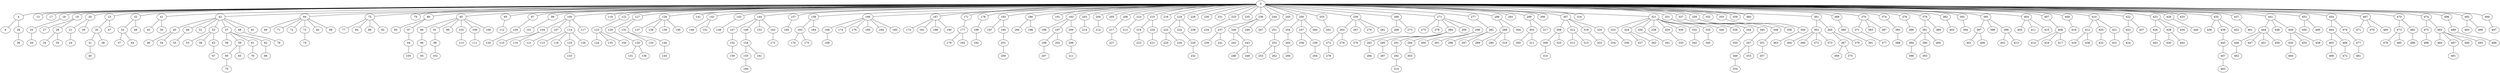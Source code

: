 graph {
    0 -- 4;
    0 -- 13;
    0 -- 17;
    0 -- 18;
    0 -- 19;
    0 -- 20;
    0 -- 23;
    0 -- 32;
    0 -- 41;
    0 -- 42;
    0 -- 64;
    0 -- 75;
    0 -- 79;
    0 -- 80;
    0 -- 85;
    0 -- 95;
    0 -- 97;
    0 -- 99;
    0 -- 100;
    0 -- 119;
    0 -- 122;
    0 -- 127;
    0 -- 128;
    0 -- 141;
    0 -- 142;
    0 -- 143;
    0 -- 144;
    0 -- 157;
    0 -- 158;
    0 -- 166;
    0 -- 167;
    0 -- 171;
    0 -- 178;
    0 -- 183;
    0 -- 186;
    0 -- 191;
    0 -- 193;
    0 -- 203;
    0 -- 204;
    0 -- 205;
    0 -- 208;
    0 -- 210;
    0 -- 215;
    0 -- 216;
    0 -- 218;
    0 -- 228;
    0 -- 230;
    0 -- 231;
    0 -- 233;
    0 -- 235;
    0 -- 236;
    0 -- 244;
    0 -- 245;
    0 -- 250;
    0 -- 255;
    0 -- 256;
    0 -- 268;
    0 -- 271;
    0 -- 277;
    0 -- 286;
    0 -- 293;
    0 -- 299;
    0 -- 306;
    0 -- 307;
    0 -- 316;
    0 -- 321;
    0 -- 331;
    0 -- 337;
    0 -- 339;
    0 -- 352;
    0 -- 355;
    0 -- 359;
    0 -- 360;
    0 -- 361;
    0 -- 368;
    0 -- 370;
    0 -- 374;
    0 -- 376;
    0 -- 378;
    0 -- 382;
    0 -- 392;
    0 -- 395;
    0 -- 404;
    0 -- 407;
    0 -- 409;
    0 -- 410;
    0 -- 422;
    0 -- 425;
    0 -- 429;
    0 -- 433;
    0 -- 435;
    0 -- 437;
    0 -- 441;
    0 -- 453;
    0 -- 454;
    0 -- 467;
    0 -- 470;
    0 -- 474;
    0 -- 486;
    0 -- 492;
    0 -- 494;
    494 -- 497;
    492 -- 493;
    492 -- 496;
    486 -- 489;
    489 -- 499;
    474 -- 475;
    474 -- 483;
    483 -- 484;
    483 -- 487;
    483 -- 490;
    483 -- 495;
    487 -- 491;
    475 -- 498;
    470 -- 473;
    470 -- 482;
    482 -- 488;
    473 -- 478;
    473 -- 485;
    467 -- 471;
    467 -- 479;
    467 -- 480;
    454 -- 464;
    454 -- 476;
    476 -- 477;
    477 -- 481;
    464 -- 465;
    464 -- 466;
    466 -- 472;
    465 -- 468;
    453 -- 456;
    453 -- 469;
    441 -- 444;
    441 -- 448;
    441 -- 449;
    449 -- 450;
    449 -- 455;
    449 -- 458;
    450 -- 460;
    444 -- 446;
    444 -- 447;
    444 -- 451;
    444 -- 459;
    446 -- 462;
    437 -- 461;
    435 -- 436;
    435 -- 439;
    435 -- 452;
    439 -- 445;
    445 -- 457;
    457 -- 463;
    429 -- 440;
    425 -- 426;
    425 -- 428;
    425 -- 434;
    428 -- 430;
    428 -- 442;
    426 -- 443;
    422 -- 423;
    422 -- 427;
    423 -- 424;
    410 -- 412;
    410 -- 420;
    410 -- 421;
    421 -- 431;
    420 -- 432;
    412 -- 419;
    412 -- 438;
    409 -- 418;
    407 -- 408;
    408 -- 414;
    408 -- 416;
    408 -- 417;
    404 -- 405;
    404 -- 411;
    404 -- 415;
    395 -- 397;
    395 -- 398;
    395 -- 399;
    399 -- 402;
    399 -- 413;
    397 -- 401;
    397 -- 406;
    392 -- 394;
    382 -- 403;
    378 -- 381;
    378 -- 389;
    381 -- 384;
    381 -- 390;
    381 -- 400;
    390 -- 393;
    384 -- 396;
    376 -- 386;
    374 -- 385;
    385 -- 388;
    370 -- 371;
    370 -- 383;
    370 -- 387;
    371 -- 377;
    368 -- 380;
    380 -- 391;
    361 -- 362;
    361 -- 365;
    365 -- 367;
    365 -- 379;
    367 -- 369;
    367 -- 375;
    362 -- 364;
    362 -- 366;
    362 -- 372;
    362 -- 373;
    355 -- 356;
    356 -- 363;
    339 -- 348;
    339 -- 358;
    348 -- 351;
    351 -- 357;
    337 -- 340;
    340 -- 347;
    347 -- 349;
    347 -- 353;
    349 -- 354;
    331 -- 338;
    331 -- 344;
    344 -- 350;
    321 -- 323;
    321 -- 324;
    321 -- 326;
    321 -- 328;
    321 -- 329;
    321 -- 330;
    321 -- 332;
    321 -- 335;
    321 -- 346;
    335 -- 345;
    332 -- 342;
    329 -- 333;
    326 -- 341;
    324 -- 327;
    324 -- 343;
    323 -- 336;
    307 -- 308;
    307 -- 312;
    307 -- 319;
    307 -- 320;
    320 -- 334;
    319 -- 322;
    312 -- 313;
    312 -- 315;
    308 -- 309;
    308 -- 325;
    309 -- 310;
    299 -- 302;
    299 -- 317;
    302 -- 305;
    302 -- 311;
    286 -- 288;
    286 -- 304;
    288 -- 289;
    288 -- 290;
    288 -- 318;
    277 -- 282;
    282 -- 296;
    282 -- 297;
    271 -- 275;
    271 -- 279;
    271 -- 280;
    271 -- 295;
    271 -- 298;
    298 -- 300;
    298 -- 301;
    280 -- 283;
    280 -- 285;
    280 -- 291;
    280 -- 294;
    294 -- 303;
    291 -- 292;
    292 -- 314;
    285 -- 287;
    283 -- 284;
    268 -- 269;
    268 -- 273;
    269 -- 276;
    256 -- 263;
    256 -- 267;
    256 -- 270;
    256 -- 281;
    263 -- 272;
    263 -- 274;
    272 -- 278;
    255 -- 261;
    250 -- 254;
    250 -- 257;
    250 -- 260;
    257 -- 258;
    257 -- 259;
    259 -- 264;
    254 -- 265;
    265 -- 266;
    245 -- 251;
    251 -- 252;
    252 -- 253;
    252 -- 262;
    244 -- 247;
    236 -- 237;
    236 -- 240;
    236 -- 249;
    240 -- 242;
    240 -- 243;
    243 -- 246;
    243 -- 248;
    237 -- 239;
    237 -- 241;
    233 -- 234;
    218 -- 222;
    218 -- 224;
    218 -- 238;
    224 -- 229;
    229 -- 232;
    222 -- 225;
    222 -- 226;
    215 -- 219;
    215 -- 220;
    220 -- 221;
    219 -- 223;
    210 -- 213;
    208 -- 217;
    217 -- 227;
    204 -- 212;
    203 -- 214;
    193 -- 196;
    193 -- 197;
    193 -- 200;
    200 -- 206;
    206 -- 211;
    197 -- 199;
    197 -- 202;
    199 -- 207;
    186 -- 194;
    186 -- 198;
    183 -- 187;
    183 -- 195;
    195 -- 201;
    201 -- 209;
    178 -- 189;
    189 -- 192;
    171 -- 177;
    177 -- 179;
    177 -- 182;
    167 -- 173;
    167 -- 181;
    167 -- 188;
    167 -- 190;
    166 -- 168;
    166 -- 174;
    166 -- 176;
    166 -- 180;
    166 -- 184;
    166 -- 185;
    168 -- 169;
    158 -- 163;
    158 -- 164;
    163 -- 170;
    163 -- 175;
    157 -- 165;
    144 -- 147;
    144 -- 149;
    144 -- 153;
    144 -- 162;
    162 -- 172;
    149 -- 154;
    154 -- 155;
    154 -- 161;
    155 -- 160;
    147 -- 152;
    152 -- 159;
    143 -- 148;
    142 -- 146;
    142 -- 151;
    128 -- 137;
    128 -- 138;
    128 -- 139;
    128 -- 156;
    127 -- 129;
    127 -- 132;
    132 -- 134;
    132 -- 140;
    140 -- 145;
    129 -- 130;
    130 -- 131;
    130 -- 136;
    122 -- 123;
    123 -- 124;
    123 -- 135;
    123 -- 150;
    100 -- 104;
    100 -- 107;
    100 -- 114;
    100 -- 117;
    114 -- 115;
    114 -- 118;
    114 -- 125;
    114 -- 126;
    125 -- 133;
    107 -- 121;
    104 -- 110;
    104 -- 116;
    99 -- 101;
    97 -- 109;
    109 -- 120;
    95 -- 112;
    85 -- 88;
    85 -- 91;
    85 -- 96;
    85 -- 103;
    85 -- 106;
    85 -- 108;
    106 -- 111;
    103 -- 113;
    91 -- 98;
    98 -- 102;
    88 -- 90;
    90 -- 93;
    80 -- 83;
    80 -- 87;
    87 -- 94;
    94 -- 105;
    75 -- 77;
    75 -- 84;
    75 -- 86;
    75 -- 92;
    64 -- 69;
    64 -- 71;
    64 -- 72;
    64 -- 73;
    64 -- 82;
    64 -- 89;
    73 -- 74;
    42 -- 45;
    42 -- 49;
    42 -- 51;
    42 -- 52;
    42 -- 57;
    42 -- 68;
    42 -- 81;
    68 -- 78;
    57 -- 58;
    57 -- 59;
    57 -- 61;
    57 -- 62;
    62 -- 66;
    61 -- 76;
    59 -- 60;
    59 -- 65;
    60 -- 70;
    52 -- 53;
    52 -- 56;
    52 -- 63;
    63 -- 67;
    49 -- 55;
    45 -- 46;
    45 -- 54;
    41 -- 43;
    41 -- 50;
    32 -- 33;
    32 -- 48;
    33 -- 37;
    33 -- 44;
    23 -- 30;
    23 -- 47;
    30 -- 31;
    30 -- 38;
    31 -- 40;
    20 -- 21;
    20 -- 39;
    21 -- 24;
    19 -- 27;
    19 -- 28;
    28 -- 34;
    28 -- 35;
    18 -- 25;
    25 -- 29;
    4 -- 6;
    4 -- 26;
    26 -- 36;
}